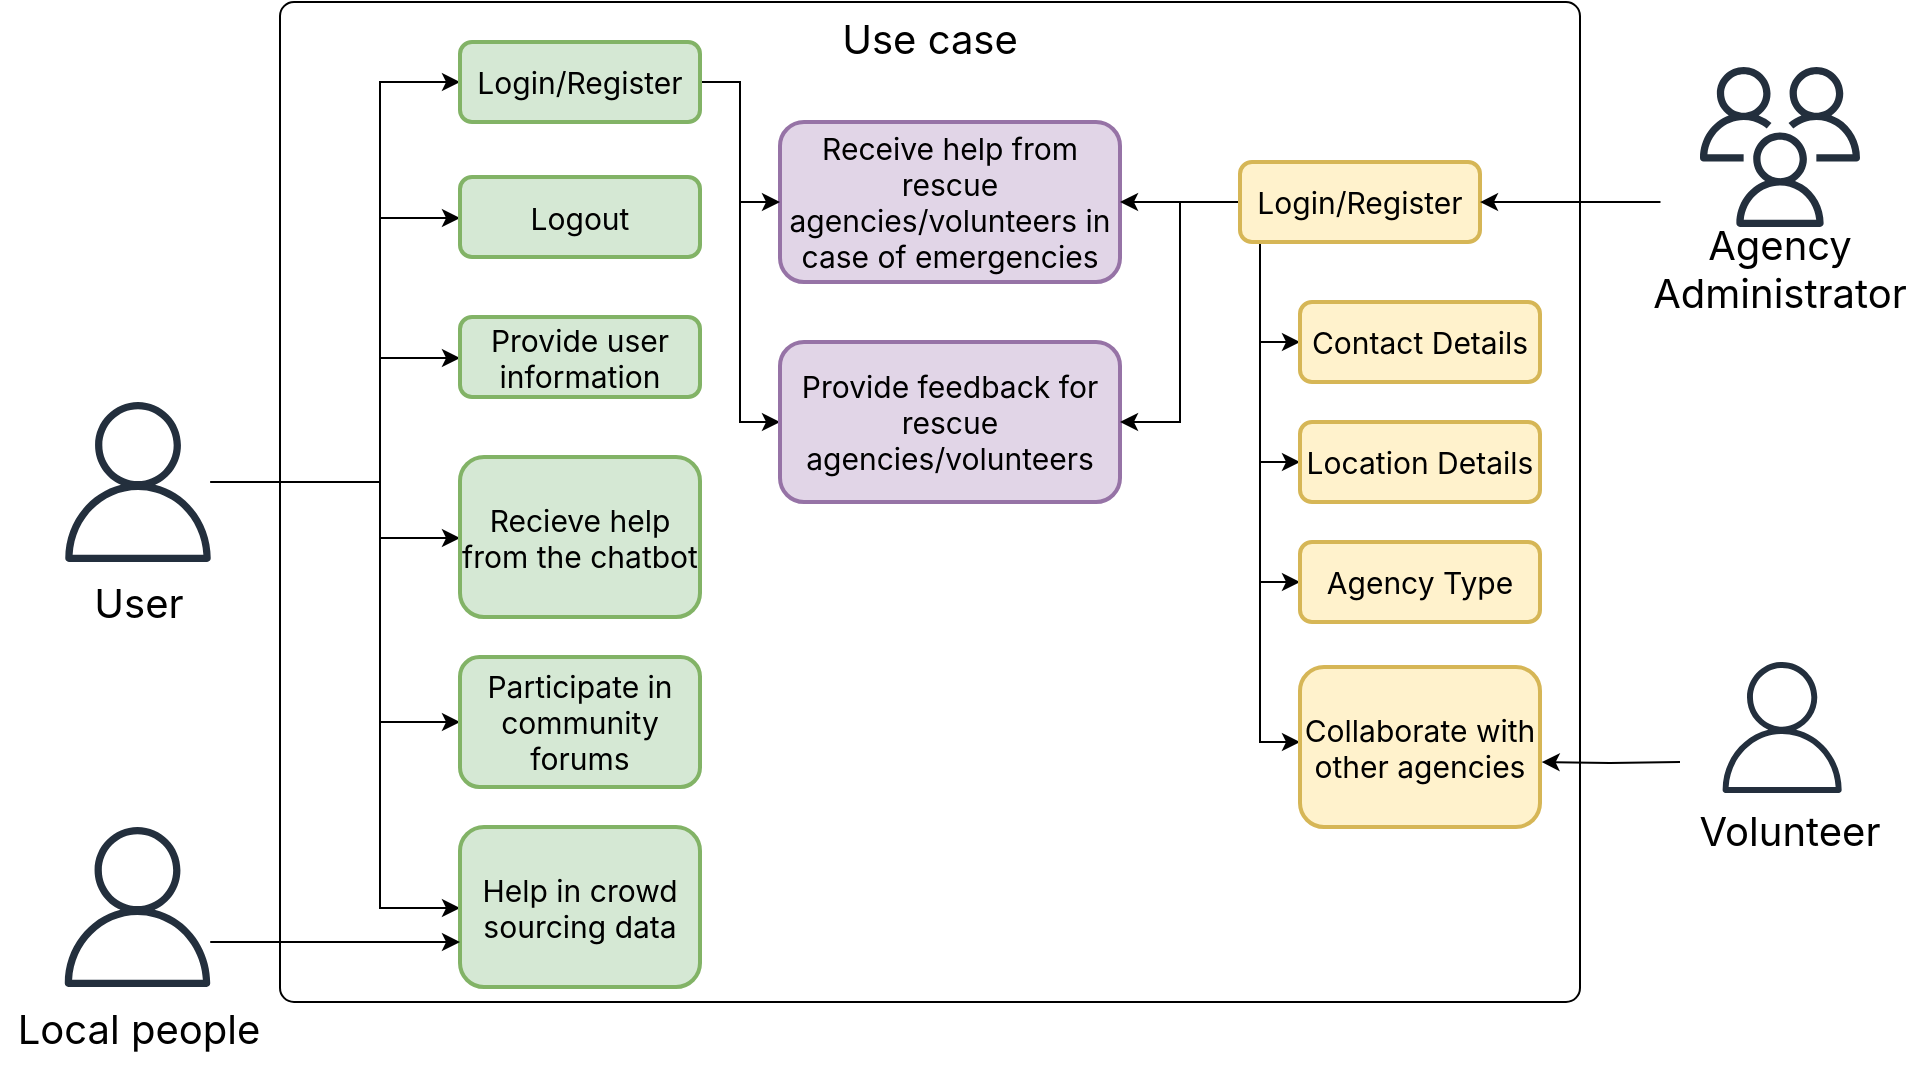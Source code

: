 <mxfile version="21.7.5" type="device">
  <diagram name="Page-1" id="qgTOa54-WwSm2KtniF1M">
    <mxGraphModel dx="461" dy="335" grid="1" gridSize="10" guides="1" tooltips="1" connect="1" arrows="1" fold="1" page="1" pageScale="1" pageWidth="827" pageHeight="1169" math="0" shadow="0">
      <root>
        <mxCell id="0" />
        <mxCell id="1" parent="0" />
        <mxCell id="fPRjhtZBMQBG-bqRqUgX-15" value="Use case" style="rounded=1;whiteSpace=wrap;html=1;absoluteArcSize=1;arcSize=14;strokeWidth=1;fillColor=none;verticalAlign=top;fontFamily=Inter;fontSize=20;" parent="1" vertex="1">
          <mxGeometry x="150" y="40" width="650" height="500" as="geometry" />
        </mxCell>
        <mxCell id="VuPati9wMPs32SwwlmJe-17" style="edgeStyle=orthogonalEdgeStyle;rounded=0;orthogonalLoop=1;jettySize=auto;html=1;" edge="1" parent="1" source="fPRjhtZBMQBG-bqRqUgX-4" target="fPRjhtZBMQBG-bqRqUgX-12">
          <mxGeometry relative="1" as="geometry">
            <Array as="points">
              <mxPoint x="200" y="280" />
              <mxPoint x="200" y="80" />
            </Array>
          </mxGeometry>
        </mxCell>
        <mxCell id="VuPati9wMPs32SwwlmJe-18" style="edgeStyle=orthogonalEdgeStyle;rounded=0;orthogonalLoop=1;jettySize=auto;html=1;" edge="1" parent="1" source="fPRjhtZBMQBG-bqRqUgX-4" target="Ka1z4Kdhpka6JkMNTCJF-6">
          <mxGeometry relative="1" as="geometry">
            <Array as="points">
              <mxPoint x="200" y="280" />
              <mxPoint x="200" y="148" />
            </Array>
          </mxGeometry>
        </mxCell>
        <mxCell id="VuPati9wMPs32SwwlmJe-19" style="edgeStyle=orthogonalEdgeStyle;rounded=0;orthogonalLoop=1;jettySize=auto;html=1;" edge="1" parent="1" source="fPRjhtZBMQBG-bqRqUgX-4" target="fPRjhtZBMQBG-bqRqUgX-16">
          <mxGeometry relative="1" as="geometry">
            <Array as="points">
              <mxPoint x="200" y="280" />
              <mxPoint x="200" y="218" />
            </Array>
          </mxGeometry>
        </mxCell>
        <mxCell id="VuPati9wMPs32SwwlmJe-20" style="edgeStyle=orthogonalEdgeStyle;rounded=0;orthogonalLoop=1;jettySize=auto;html=1;" edge="1" parent="1" source="fPRjhtZBMQBG-bqRqUgX-4" target="fPRjhtZBMQBG-bqRqUgX-14">
          <mxGeometry relative="1" as="geometry">
            <Array as="points">
              <mxPoint x="200" y="280" />
              <mxPoint x="200" y="308" />
            </Array>
          </mxGeometry>
        </mxCell>
        <mxCell id="VuPati9wMPs32SwwlmJe-21" style="edgeStyle=orthogonalEdgeStyle;rounded=0;orthogonalLoop=1;jettySize=auto;html=1;" edge="1" parent="1" source="fPRjhtZBMQBG-bqRqUgX-4" target="fPRjhtZBMQBG-bqRqUgX-22">
          <mxGeometry relative="1" as="geometry">
            <Array as="points">
              <mxPoint x="200" y="280" />
              <mxPoint x="200" y="400" />
            </Array>
          </mxGeometry>
        </mxCell>
        <mxCell id="VuPati9wMPs32SwwlmJe-24" style="edgeStyle=orthogonalEdgeStyle;rounded=0;orthogonalLoop=1;jettySize=auto;html=1;" edge="1" parent="1" source="fPRjhtZBMQBG-bqRqUgX-4" target="fPRjhtZBMQBG-bqRqUgX-30">
          <mxGeometry relative="1" as="geometry">
            <Array as="points">
              <mxPoint x="200" y="280" />
              <mxPoint x="200" y="493" />
            </Array>
          </mxGeometry>
        </mxCell>
        <mxCell id="fPRjhtZBMQBG-bqRqUgX-4" value="" style="sketch=0;outlineConnect=0;fontColor=#232F3E;gradientColor=none;fillColor=#232F3D;strokeColor=none;dashed=0;verticalLabelPosition=bottom;verticalAlign=top;align=center;html=1;fontSize=12;fontStyle=0;aspect=fixed;pointerEvents=1;shape=mxgraph.aws4.user;" parent="1" vertex="1">
          <mxGeometry x="39" y="240" width="80" height="80" as="geometry" />
        </mxCell>
        <mxCell id="fPRjhtZBMQBG-bqRqUgX-5" value="User" style="rounded=0;whiteSpace=wrap;html=1;fillColor=none;fontSize=20;fontFamily=Inter;strokeWidth=2;strokeColor=none;" parent="1" vertex="1">
          <mxGeometry x="37.5" y="320" width="82.5" height="40" as="geometry" />
        </mxCell>
        <mxCell id="fPRjhtZBMQBG-bqRqUgX-10" value="Receive help from rescue agencies/volunteers in case of emergencies" style="rounded=1;whiteSpace=wrap;html=1;fillColor=#e1d5e7;strokeWidth=2;fontFamily=Inter;fontSize=15;strokeColor=#9673a6;glass=0;shadow=0;" parent="1" vertex="1">
          <mxGeometry x="400" y="100" width="170" height="80" as="geometry" />
        </mxCell>
        <mxCell id="Ka1z4Kdhpka6JkMNTCJF-11" style="edgeStyle=orthogonalEdgeStyle;rounded=0;orthogonalLoop=1;jettySize=auto;html=1;" edge="1" parent="1" source="fPRjhtZBMQBG-bqRqUgX-12" target="fPRjhtZBMQBG-bqRqUgX-10">
          <mxGeometry relative="1" as="geometry" />
        </mxCell>
        <mxCell id="Ka1z4Kdhpka6JkMNTCJF-13" style="edgeStyle=orthogonalEdgeStyle;rounded=0;orthogonalLoop=1;jettySize=auto;html=1;" edge="1" parent="1" source="fPRjhtZBMQBG-bqRqUgX-12" target="fPRjhtZBMQBG-bqRqUgX-20">
          <mxGeometry relative="1" as="geometry">
            <Array as="points">
              <mxPoint x="380" y="80" />
              <mxPoint x="380" y="250" />
            </Array>
          </mxGeometry>
        </mxCell>
        <mxCell id="fPRjhtZBMQBG-bqRqUgX-12" value="Login/Register" style="rounded=1;whiteSpace=wrap;html=1;fillColor=#d5e8d4;strokeWidth=2;fontFamily=Inter;fontSize=15;strokeColor=#82b366;glass=0;shadow=0;" parent="1" vertex="1">
          <mxGeometry x="240" y="60" width="120" height="40" as="geometry" />
        </mxCell>
        <mxCell id="fPRjhtZBMQBG-bqRqUgX-14" value="Recieve help from the chatbot" style="rounded=1;whiteSpace=wrap;html=1;fillColor=#d5e8d4;strokeWidth=2;fontFamily=Inter;fontSize=15;strokeColor=#82b366;glass=0;shadow=0;" parent="1" vertex="1">
          <mxGeometry x="240" y="267.5" width="120" height="80" as="geometry" />
        </mxCell>
        <mxCell id="fPRjhtZBMQBG-bqRqUgX-16" value="Provide user information" style="rounded=1;whiteSpace=wrap;html=1;fillColor=#d5e8d4;strokeWidth=2;fontFamily=Inter;fontSize=15;strokeColor=#82b366;glass=0;shadow=0;" parent="1" vertex="1">
          <mxGeometry x="240" y="197.5" width="120" height="40" as="geometry" />
        </mxCell>
        <mxCell id="fPRjhtZBMQBG-bqRqUgX-20" value="Provide feedback for rescue agencies/volunteers" style="rounded=1;whiteSpace=wrap;html=1;fillColor=#e1d5e7;strokeWidth=2;fontFamily=Inter;fontSize=15;strokeColor=#9673a6;glass=0;shadow=0;" parent="1" vertex="1">
          <mxGeometry x="400" y="210" width="170" height="80" as="geometry" />
        </mxCell>
        <mxCell id="VuPati9wMPs32SwwlmJe-5" style="edgeStyle=orthogonalEdgeStyle;rounded=0;orthogonalLoop=1;jettySize=auto;html=1;" edge="1" parent="1" source="fPRjhtZBMQBG-bqRqUgX-24" target="fPRjhtZBMQBG-bqRqUgX-10">
          <mxGeometry relative="1" as="geometry" />
        </mxCell>
        <mxCell id="VuPati9wMPs32SwwlmJe-6" style="edgeStyle=orthogonalEdgeStyle;rounded=0;orthogonalLoop=1;jettySize=auto;html=1;" edge="1" parent="1" source="fPRjhtZBMQBG-bqRqUgX-24" target="fPRjhtZBMQBG-bqRqUgX-20">
          <mxGeometry relative="1" as="geometry">
            <Array as="points">
              <mxPoint x="600" y="140" />
              <mxPoint x="600" y="250" />
            </Array>
          </mxGeometry>
        </mxCell>
        <mxCell id="VuPati9wMPs32SwwlmJe-11" style="edgeStyle=orthogonalEdgeStyle;rounded=0;orthogonalLoop=1;jettySize=auto;html=1;" edge="1" parent="1" target="d0_s_AqygyqyGYFeIoS1-13">
          <mxGeometry relative="1" as="geometry">
            <mxPoint x="640" y="161" as="sourcePoint" />
            <Array as="points">
              <mxPoint x="640" y="161" />
              <mxPoint x="640" y="290" />
            </Array>
          </mxGeometry>
        </mxCell>
        <mxCell id="VuPati9wMPs32SwwlmJe-12" style="edgeStyle=orthogonalEdgeStyle;rounded=0;orthogonalLoop=1;jettySize=auto;html=1;" edge="1" parent="1" source="fPRjhtZBMQBG-bqRqUgX-24" target="d0_s_AqygyqyGYFeIoS1-14">
          <mxGeometry relative="1" as="geometry">
            <Array as="points">
              <mxPoint x="640" y="270" />
            </Array>
          </mxGeometry>
        </mxCell>
        <mxCell id="VuPati9wMPs32SwwlmJe-13" style="edgeStyle=orthogonalEdgeStyle;rounded=0;orthogonalLoop=1;jettySize=auto;html=1;" edge="1" parent="1" source="fPRjhtZBMQBG-bqRqUgX-24" target="d0_s_AqygyqyGYFeIoS1-16">
          <mxGeometry relative="1" as="geometry">
            <Array as="points">
              <mxPoint x="640" y="330" />
            </Array>
          </mxGeometry>
        </mxCell>
        <mxCell id="VuPati9wMPs32SwwlmJe-14" style="edgeStyle=orthogonalEdgeStyle;rounded=0;orthogonalLoop=1;jettySize=auto;html=1;" edge="1" parent="1" source="fPRjhtZBMQBG-bqRqUgX-24" target="fPRjhtZBMQBG-bqRqUgX-37">
          <mxGeometry relative="1" as="geometry">
            <Array as="points">
              <mxPoint x="640" y="410" />
            </Array>
          </mxGeometry>
        </mxCell>
        <mxCell id="fPRjhtZBMQBG-bqRqUgX-24" value="Login/Register" style="rounded=1;whiteSpace=wrap;html=1;fillColor=#fff2cc;strokeWidth=2;fontFamily=Inter;fontSize=15;strokeColor=#d6b656;glass=0;shadow=0;" parent="1" vertex="1">
          <mxGeometry x="630" y="120" width="120" height="40" as="geometry" />
        </mxCell>
        <mxCell id="fPRjhtZBMQBG-bqRqUgX-30" value="Help in crowd sourcing data" style="rounded=1;whiteSpace=wrap;html=1;fillColor=#d5e8d4;strokeWidth=2;fontFamily=Inter;fontSize=15;strokeColor=#82b366;glass=0;shadow=0;" parent="1" vertex="1">
          <mxGeometry x="240" y="452.5" width="120" height="80" as="geometry" />
        </mxCell>
        <mxCell id="fPRjhtZBMQBG-bqRqUgX-37" value="Collaborate with other agencies" style="rounded=1;whiteSpace=wrap;html=1;fillColor=#fff2cc;strokeWidth=2;fontFamily=Inter;fontSize=15;strokeColor=#d6b656;glass=0;shadow=0;" parent="1" vertex="1">
          <mxGeometry x="660" y="372.5" width="120" height="80" as="geometry" />
        </mxCell>
        <mxCell id="VuPati9wMPs32SwwlmJe-23" style="edgeStyle=orthogonalEdgeStyle;rounded=0;orthogonalLoop=1;jettySize=auto;html=1;" edge="1" parent="1" source="Ka1z4Kdhpka6JkMNTCJF-1" target="fPRjhtZBMQBG-bqRqUgX-30">
          <mxGeometry relative="1" as="geometry">
            <Array as="points">
              <mxPoint x="180" y="510" />
              <mxPoint x="180" y="510" />
            </Array>
          </mxGeometry>
        </mxCell>
        <mxCell id="Ka1z4Kdhpka6JkMNTCJF-1" value="" style="sketch=0;outlineConnect=0;fontColor=#232F3E;gradientColor=none;fillColor=#232F3D;strokeColor=none;dashed=0;verticalLabelPosition=bottom;verticalAlign=top;align=center;html=1;fontSize=12;fontStyle=0;aspect=fixed;pointerEvents=1;shape=mxgraph.aws4.user;" vertex="1" parent="1">
          <mxGeometry x="38.75" y="452.5" width="80" height="80" as="geometry" />
        </mxCell>
        <mxCell id="Ka1z4Kdhpka6JkMNTCJF-2" value="Local people" style="rounded=0;whiteSpace=wrap;html=1;fillColor=none;fontSize=20;fontFamily=Inter;strokeWidth=2;strokeColor=none;" vertex="1" parent="1">
          <mxGeometry x="10.5" y="532.5" width="136.5" height="40" as="geometry" />
        </mxCell>
        <mxCell id="Ka1z4Kdhpka6JkMNTCJF-6" value="Logout" style="rounded=1;whiteSpace=wrap;html=1;fillColor=#d5e8d4;strokeWidth=2;fontFamily=Inter;fontSize=15;strokeColor=#82b366;glass=0;shadow=0;" vertex="1" parent="1">
          <mxGeometry x="240" y="127.5" width="120" height="40" as="geometry" />
        </mxCell>
        <mxCell id="fPRjhtZBMQBG-bqRqUgX-22" value="Participate in community forums" style="rounded=1;whiteSpace=wrap;html=1;fillColor=#d5e8d4;strokeWidth=2;fontFamily=Inter;fontSize=15;strokeColor=#82b366;glass=0;shadow=0;" parent="1" vertex="1">
          <mxGeometry x="240" y="367.5" width="120" height="65" as="geometry" />
        </mxCell>
        <mxCell id="d0_s_AqygyqyGYFeIoS1-9" value="" style="group" connectable="0" vertex="1" parent="1">
          <mxGeometry x="840" y="72.5" width="120" height="135" as="geometry" />
        </mxCell>
        <mxCell id="fPRjhtZBMQBG-bqRqUgX-6" value="" style="sketch=0;outlineConnect=0;fontColor=#232F3E;gradientColor=none;fillColor=#232F3D;strokeColor=none;dashed=0;verticalLabelPosition=bottom;verticalAlign=top;align=center;html=1;fontSize=12;fontStyle=0;aspect=fixed;pointerEvents=1;shape=mxgraph.aws4.users;" parent="d0_s_AqygyqyGYFeIoS1-9" vertex="1">
          <mxGeometry x="20" width="80" height="80" as="geometry" />
        </mxCell>
        <mxCell id="fPRjhtZBMQBG-bqRqUgX-7" value="Agency Administrator" style="rounded=0;whiteSpace=wrap;html=1;fillColor=none;fontSize=20;fontFamily=Inter;strokeWidth=2;strokeColor=none;" parent="d0_s_AqygyqyGYFeIoS1-9" vertex="1">
          <mxGeometry y="65" width="120" height="70" as="geometry" />
        </mxCell>
        <mxCell id="d0_s_AqygyqyGYFeIoS1-12" value="" style="group" connectable="0" vertex="1" parent="1">
          <mxGeometry x="850" y="370" width="110" height="115" as="geometry" />
        </mxCell>
        <mxCell id="fPRjhtZBMQBG-bqRqUgX-25" value="" style="sketch=0;outlineConnect=0;fontColor=#232F3E;gradientColor=none;fillColor=#232F3D;strokeColor=none;dashed=0;verticalLabelPosition=bottom;verticalAlign=top;align=center;html=1;fontSize=12;fontStyle=0;aspect=fixed;pointerEvents=1;shape=mxgraph.aws4.user;" parent="d0_s_AqygyqyGYFeIoS1-12" vertex="1">
          <mxGeometry x="18.333" width="65.476" height="65.476" as="geometry" />
        </mxCell>
        <mxCell id="fPRjhtZBMQBG-bqRqUgX-26" value="Volunteer" style="rounded=0;whiteSpace=wrap;html=1;fillColor=none;fontSize=20;fontFamily=Inter;strokeWidth=2;strokeColor=none;container=0;" parent="d0_s_AqygyqyGYFeIoS1-12" vertex="1">
          <mxGeometry y="53.077" width="110" height="61.923" as="geometry" />
        </mxCell>
        <mxCell id="VuPati9wMPs32SwwlmJe-1" style="rounded=0;orthogonalLoop=1;jettySize=auto;html=1;exitX=0.002;exitY=0.036;exitDx=0;exitDy=0;exitPerimeter=0;" edge="1" parent="1" source="fPRjhtZBMQBG-bqRqUgX-7" target="fPRjhtZBMQBG-bqRqUgX-24">
          <mxGeometry relative="1" as="geometry" />
        </mxCell>
        <mxCell id="d0_s_AqygyqyGYFeIoS1-13" value="Contact Details" style="rounded=1;whiteSpace=wrap;html=1;fillColor=#fff2cc;strokeWidth=2;fontFamily=Inter;fontSize=15;strokeColor=#d6b656;glass=0;shadow=0;" vertex="1" parent="1">
          <mxGeometry x="660" y="190" width="120" height="40" as="geometry" />
        </mxCell>
        <mxCell id="d0_s_AqygyqyGYFeIoS1-14" value="Location Details" style="rounded=1;whiteSpace=wrap;html=1;fillColor=#fff2cc;strokeWidth=2;fontFamily=Inter;fontSize=15;strokeColor=#d6b656;glass=0;shadow=0;" vertex="1" parent="1">
          <mxGeometry x="660" y="250" width="120" height="40" as="geometry" />
        </mxCell>
        <mxCell id="d0_s_AqygyqyGYFeIoS1-16" value="Agency Type" style="rounded=1;whiteSpace=wrap;html=1;fillColor=#fff2cc;strokeWidth=2;fontFamily=Inter;fontSize=15;strokeColor=#d6b656;glass=0;shadow=0;" vertex="1" parent="1">
          <mxGeometry x="660" y="310" width="120" height="40" as="geometry" />
        </mxCell>
        <mxCell id="VuPati9wMPs32SwwlmJe-15" style="edgeStyle=orthogonalEdgeStyle;rounded=0;orthogonalLoop=1;jettySize=auto;html=1;entryX=1.007;entryY=0.594;entryDx=0;entryDy=0;entryPerimeter=0;" edge="1" parent="1" target="fPRjhtZBMQBG-bqRqUgX-37">
          <mxGeometry relative="1" as="geometry">
            <mxPoint x="850" y="420" as="sourcePoint" />
            <mxPoint x="780" y="432.533" as="targetPoint" />
          </mxGeometry>
        </mxCell>
      </root>
    </mxGraphModel>
  </diagram>
</mxfile>
